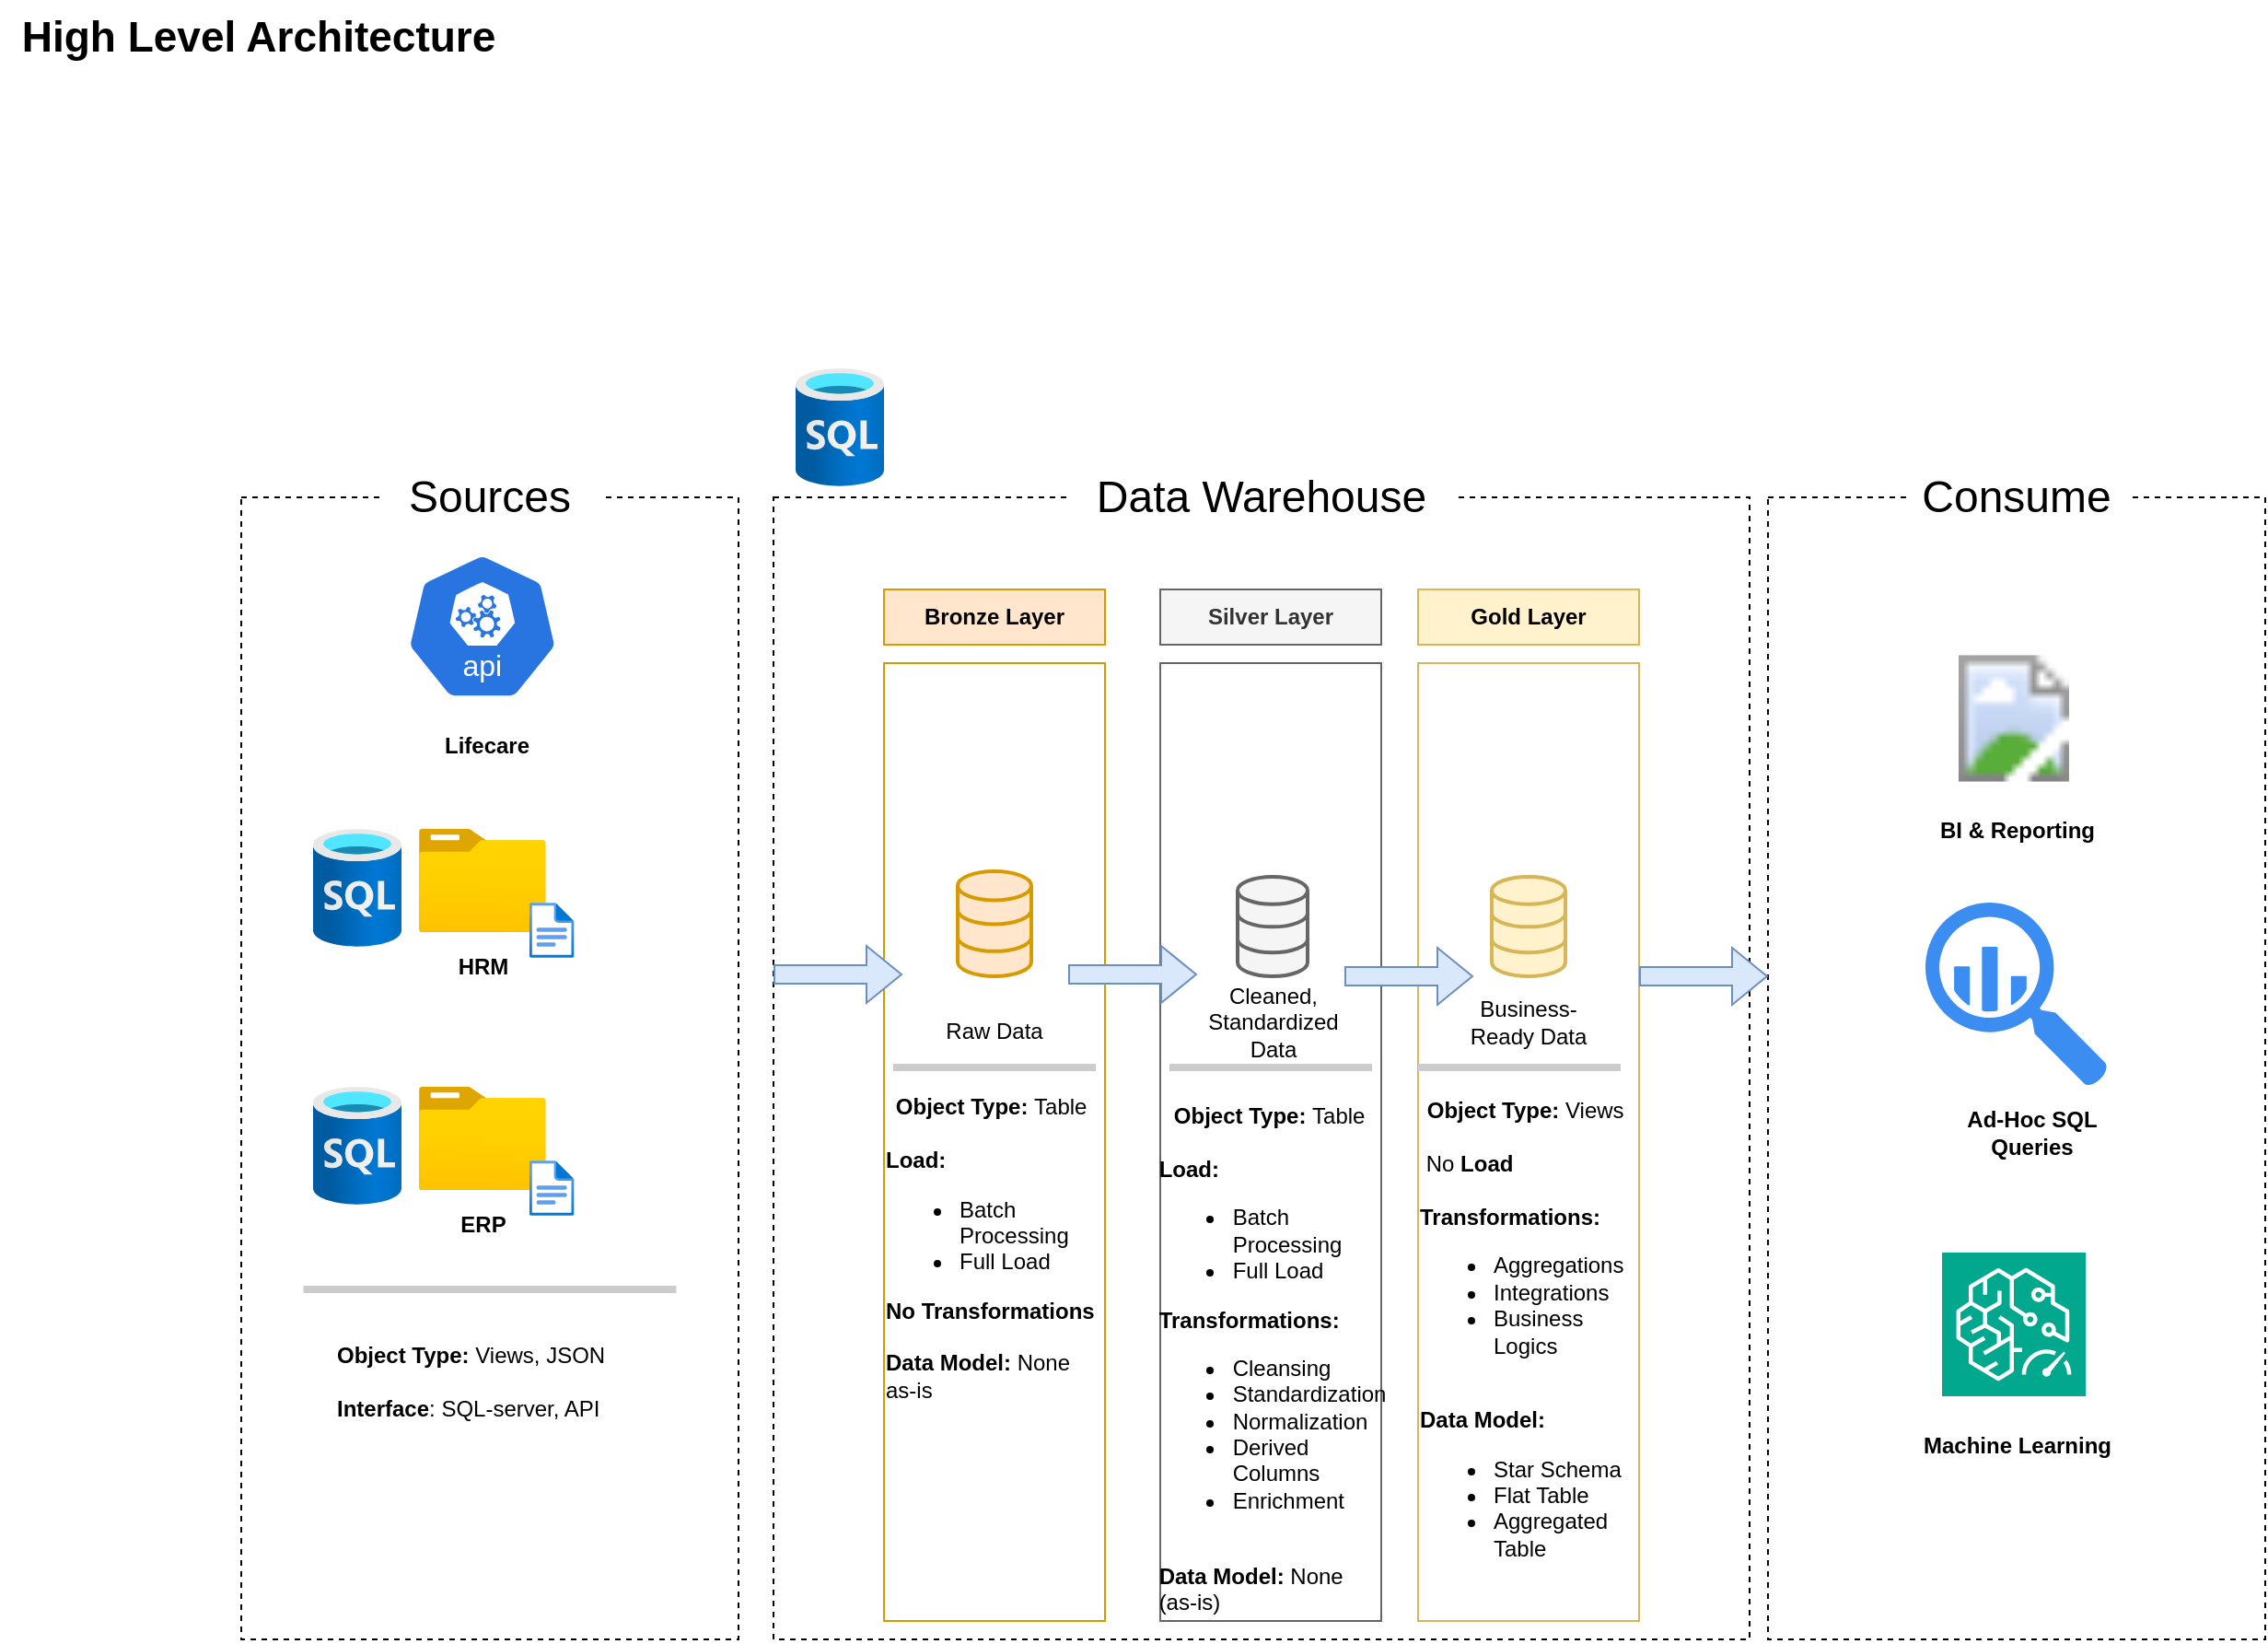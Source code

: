 <mxfile version="26.0.16">
  <diagram name="Sida-1" id="MhJn7zfzyjGHDcK_jRFw">
    <mxGraphModel dx="607" dy="738" grid="1" gridSize="10" guides="0" tooltips="1" connect="0" arrows="0" fold="1" page="1" pageScale="1" pageWidth="827" pageHeight="1169" background="none" math="0" shadow="0">
      <root>
        <mxCell id="0" />
        <mxCell id="1" parent="0" />
        <mxCell id="jNJo2oI_v9kwskUjXA3D-1" value="&lt;b&gt;&lt;font style=&quot;font-size: 23px;&quot;&gt;High Level Architecture&lt;/font&gt;&lt;/b&gt;" style="text;html=1;align=center;verticalAlign=middle;resizable=0;points=[];autosize=1;strokeColor=none;fillColor=none;" parent="1" vertex="1">
          <mxGeometry x="840" y="10" width="280" height="40" as="geometry" />
        </mxCell>
        <mxCell id="jNJo2oI_v9kwskUjXA3D-2" value="" style="rounded=0;whiteSpace=wrap;html=1;fillColor=none;dashed=1;" parent="1" vertex="1">
          <mxGeometry x="971" y="280" width="270" height="620" as="geometry" />
        </mxCell>
        <mxCell id="jNJo2oI_v9kwskUjXA3D-3" value="Sources" style="rounded=0;whiteSpace=wrap;html=1;fontSize=24;strokeColor=none;" parent="1" vertex="1">
          <mxGeometry x="1046" y="250" width="120" height="60" as="geometry" />
        </mxCell>
        <mxCell id="jNJo2oI_v9kwskUjXA3D-4" value="" style="rounded=0;whiteSpace=wrap;html=1;fillColor=none;dashed=1;" parent="1" vertex="1">
          <mxGeometry x="1260" y="280" width="530" height="620" as="geometry" />
        </mxCell>
        <mxCell id="jNJo2oI_v9kwskUjXA3D-5" value="Data Warehouse" style="rounded=0;whiteSpace=wrap;html=1;fontSize=24;strokeColor=none;" parent="1" vertex="1">
          <mxGeometry x="1420" y="250" width="210" height="60" as="geometry" />
        </mxCell>
        <mxCell id="jNJo2oI_v9kwskUjXA3D-6" value="" style="rounded=0;whiteSpace=wrap;html=1;fillColor=none;dashed=1;" parent="1" vertex="1">
          <mxGeometry x="1800" y="280" width="270" height="620" as="geometry" />
        </mxCell>
        <mxCell id="jNJo2oI_v9kwskUjXA3D-7" value="Consume" style="rounded=0;whiteSpace=wrap;html=1;fontSize=24;strokeColor=none;" parent="1" vertex="1">
          <mxGeometry x="1875" y="250" width="120" height="60" as="geometry" />
        </mxCell>
        <mxCell id="jNJo2oI_v9kwskUjXA3D-8" value="Bronze Layer" style="rounded=0;whiteSpace=wrap;html=1;fillColor=#ffe6cc;strokeColor=#d79b00;fontStyle=1" parent="1" vertex="1">
          <mxGeometry x="1320" y="330" width="120" height="30" as="geometry" />
        </mxCell>
        <mxCell id="jNJo2oI_v9kwskUjXA3D-9" value="" style="rounded=0;whiteSpace=wrap;html=1;fillColor=none;strokeColor=#d79b00;" parent="1" vertex="1">
          <mxGeometry x="1320" y="370" width="120" height="520" as="geometry" />
        </mxCell>
        <mxCell id="jNJo2oI_v9kwskUjXA3D-10" value="Silver Layer" style="rounded=0;whiteSpace=wrap;html=1;fillColor=#f5f5f5;strokeColor=#666666;fontColor=#333333;fontStyle=1" parent="1" vertex="1">
          <mxGeometry x="1470" y="330" width="120" height="30" as="geometry" />
        </mxCell>
        <mxCell id="jNJo2oI_v9kwskUjXA3D-11" value="" style="rounded=0;whiteSpace=wrap;html=1;fillColor=none;strokeColor=#666666;fontColor=#333333;" parent="1" vertex="1">
          <mxGeometry x="1470" y="370" width="120" height="520" as="geometry" />
        </mxCell>
        <mxCell id="jNJo2oI_v9kwskUjXA3D-12" value="Gold Layer" style="rounded=0;whiteSpace=wrap;html=1;fillColor=#fff2cc;strokeColor=#d6b656;fontStyle=1" parent="1" vertex="1">
          <mxGeometry x="1610" y="330" width="120" height="30" as="geometry" />
        </mxCell>
        <mxCell id="jNJo2oI_v9kwskUjXA3D-13" value="" style="rounded=0;whiteSpace=wrap;html=1;fillColor=none;strokeColor=#d6b656;" parent="1" vertex="1">
          <mxGeometry x="1610" y="370" width="120" height="520" as="geometry" />
        </mxCell>
        <mxCell id="jNJo2oI_v9kwskUjXA3D-14" value="" style="image;aspect=fixed;html=1;points=[];align=center;fontSize=12;image=img/lib/azure2/general/Folder_Blank.svg;" parent="1" vertex="1">
          <mxGeometry x="1067.4" y="460" width="69" height="56.0" as="geometry" />
        </mxCell>
        <mxCell id="jNJo2oI_v9kwskUjXA3D-17" value="" style="aspect=fixed;sketch=0;html=1;dashed=0;whitespace=wrap;verticalLabelPosition=bottom;verticalAlign=top;fillColor=#2875E2;strokeColor=#ffffff;points=[[0.005,0.63,0],[0.1,0.2,0],[0.9,0.2,0],[0.5,0,0],[0.995,0.63,0],[0.72,0.99,0],[0.5,1,0],[0.28,0.99,0]];shape=mxgraph.kubernetes.icon2;kubernetesLabel=1;prIcon=api" parent="1" vertex="1">
          <mxGeometry x="1060.24" y="310" width="83.33" height="80" as="geometry" />
        </mxCell>
        <mxCell id="jNJo2oI_v9kwskUjXA3D-18" value="" style="image;aspect=fixed;html=1;points=[];align=center;fontSize=12;image=img/lib/azure2/general/File.svg;" parent="1" vertex="1">
          <mxGeometry x="1127.4" y="500" width="24.35" height="30" as="geometry" />
        </mxCell>
        <mxCell id="jNJo2oI_v9kwskUjXA3D-19" value="" style="image;aspect=fixed;html=1;points=[];align=center;fontSize=12;image=img/lib/azure2/general/Folder_Blank.svg;" parent="1" vertex="1">
          <mxGeometry x="1067.4" y="600" width="69" height="56.0" as="geometry" />
        </mxCell>
        <mxCell id="jNJo2oI_v9kwskUjXA3D-20" value="" style="image;aspect=fixed;html=1;points=[];align=center;fontSize=12;image=img/lib/azure2/general/File.svg;" parent="1" vertex="1">
          <mxGeometry x="1127.4" y="640" width="24.35" height="30" as="geometry" />
        </mxCell>
        <mxCell id="jNJo2oI_v9kwskUjXA3D-21" value="&lt;b&gt;HRM&lt;/b&gt;" style="text;html=1;align=center;verticalAlign=middle;resizable=0;points=[];autosize=1;strokeColor=none;fillColor=none;" parent="1" vertex="1">
          <mxGeometry x="1077.4" y="520" width="50" height="30" as="geometry" />
        </mxCell>
        <mxCell id="jNJo2oI_v9kwskUjXA3D-22" value="&lt;b&gt;ERP&lt;/b&gt;" style="text;html=1;align=center;verticalAlign=middle;resizable=0;points=[];autosize=1;strokeColor=none;fillColor=none;" parent="1" vertex="1">
          <mxGeometry x="1076.73" y="660" width="50" height="30" as="geometry" />
        </mxCell>
        <mxCell id="jNJo2oI_v9kwskUjXA3D-23" value="&lt;b&gt;Lifecare&lt;/b&gt;" style="text;html=1;align=center;verticalAlign=middle;resizable=0;points=[];autosize=1;strokeColor=none;fillColor=none;" parent="1" vertex="1">
          <mxGeometry x="1069.24" y="400" width="70" height="30" as="geometry" />
        </mxCell>
        <mxCell id="jNJo2oI_v9kwskUjXA3D-24" value="&lt;font&gt;&lt;b&gt;Object Type: &lt;/b&gt;Views, JSON&lt;/font&gt;&lt;div&gt;&lt;br&gt;&lt;div&gt;&lt;font&gt;&lt;b&gt;Interface&lt;/b&gt;: SQL-server, API&lt;/font&gt;&lt;/div&gt;&lt;/div&gt;" style="text;html=1;align=left;verticalAlign=middle;resizable=0;points=[];autosize=1;strokeColor=none;fillColor=none;" parent="1" vertex="1">
          <mxGeometry x="1021" y="730" width="170" height="60" as="geometry" />
        </mxCell>
        <mxCell id="jNJo2oI_v9kwskUjXA3D-31" value="" style="endArrow=none;html=1;rounded=0;strokeColor=#CCCCCC;strokeWidth=4;" parent="1" edge="1">
          <mxGeometry width="50" height="50" relative="1" as="geometry">
            <mxPoint x="1004.75" y="710" as="sourcePoint" />
            <mxPoint x="1207.24" y="710" as="targetPoint" />
          </mxGeometry>
        </mxCell>
        <mxCell id="jNJo2oI_v9kwskUjXA3D-32" value="" style="html=1;verticalLabelPosition=bottom;align=center;labelBackgroundColor=#ffffff;verticalAlign=top;strokeWidth=2;strokeColor=#d79b00;shadow=0;dashed=0;shape=mxgraph.ios7.icons.data;fillColor=#ffe6cc;" parent="1" vertex="1">
          <mxGeometry x="1360" y="483" width="40" height="57" as="geometry" />
        </mxCell>
        <mxCell id="jNJo2oI_v9kwskUjXA3D-33" value="" style="html=1;verticalLabelPosition=bottom;align=center;labelBackgroundColor=#ffffff;verticalAlign=top;strokeWidth=2;strokeColor=#666666;shadow=0;dashed=0;shape=mxgraph.ios7.icons.data;fillColor=#f5f5f5;fontColor=#333333;" parent="1" vertex="1">
          <mxGeometry x="1512" y="486" width="38" height="54" as="geometry" />
        </mxCell>
        <mxCell id="jNJo2oI_v9kwskUjXA3D-34" value="" style="html=1;verticalLabelPosition=bottom;align=center;labelBackgroundColor=#ffffff;verticalAlign=top;strokeWidth=2;strokeColor=#d6b656;shadow=0;dashed=0;shape=mxgraph.ios7.icons.data;fillColor=#fff2cc;" parent="1" vertex="1">
          <mxGeometry x="1650" y="486" width="40" height="54" as="geometry" />
        </mxCell>
        <mxCell id="jNJo2oI_v9kwskUjXA3D-36" value="" style="shape=flexArrow;endArrow=classic;html=1;rounded=0;fillColor=#dae8fc;strokeColor=#6c8ebf;" parent="1" edge="1">
          <mxGeometry width="50" height="50" relative="1" as="geometry">
            <mxPoint x="1570" y="540" as="sourcePoint" />
            <mxPoint x="1640" y="540" as="targetPoint" />
          </mxGeometry>
        </mxCell>
        <mxCell id="jNJo2oI_v9kwskUjXA3D-38" value="" style="shape=flexArrow;endArrow=classic;html=1;rounded=0;fillColor=#dae8fc;strokeColor=#6c8ebf;" parent="1" edge="1">
          <mxGeometry width="50" height="50" relative="1" as="geometry">
            <mxPoint x="1420" y="539" as="sourcePoint" />
            <mxPoint x="1490" y="539" as="targetPoint" />
          </mxGeometry>
        </mxCell>
        <mxCell id="jNJo2oI_v9kwskUjXA3D-40" value="" style="shape=flexArrow;endArrow=classic;html=1;rounded=0;fillColor=#dae8fc;strokeColor=#6c8ebf;" parent="1" edge="1">
          <mxGeometry width="50" height="50" relative="1" as="geometry">
            <mxPoint x="1730" y="540" as="sourcePoint" />
            <mxPoint x="1800" y="540" as="targetPoint" />
          </mxGeometry>
        </mxCell>
        <mxCell id="jNJo2oI_v9kwskUjXA3D-41" value="" style="shape=flexArrow;endArrow=classic;html=1;rounded=0;fillColor=#dae8fc;strokeColor=#6c8ebf;" parent="1" edge="1">
          <mxGeometry width="50" height="50" relative="1" as="geometry">
            <mxPoint x="1260" y="539" as="sourcePoint" />
            <mxPoint x="1330" y="539" as="targetPoint" />
          </mxGeometry>
        </mxCell>
        <mxCell id="jNJo2oI_v9kwskUjXA3D-42" value="Raw Data" style="text;html=1;align=center;verticalAlign=middle;whiteSpace=wrap;rounded=0;" parent="1" vertex="1">
          <mxGeometry x="1350" y="555" width="60" height="30" as="geometry" />
        </mxCell>
        <mxCell id="jNJo2oI_v9kwskUjXA3D-43" value="Cleaned, Standardized Data" style="text;html=1;align=center;verticalAlign=middle;whiteSpace=wrap;rounded=0;" parent="1" vertex="1">
          <mxGeometry x="1486.5" y="550" width="89" height="30" as="geometry" />
        </mxCell>
        <mxCell id="jNJo2oI_v9kwskUjXA3D-44" value="Business-Ready Data" style="text;html=1;align=center;verticalAlign=middle;whiteSpace=wrap;rounded=0;" parent="1" vertex="1">
          <mxGeometry x="1630" y="550" width="80" height="30" as="geometry" />
        </mxCell>
        <mxCell id="jNJo2oI_v9kwskUjXA3D-45" value="&lt;b&gt;Object Type: &lt;/b&gt;Table&lt;b&gt;&amp;nbsp;&lt;/b&gt;&lt;div style=&quot;text-align: left;&quot;&gt;&lt;br&gt;&lt;/div&gt;&lt;div style=&quot;text-align: left;&quot;&gt;&lt;b&gt;Load:&lt;/b&gt;&lt;/div&gt;&lt;div style=&quot;text-align: left;&quot;&gt;&lt;ul&gt;&lt;li&gt;Batch Processing&lt;/li&gt;&lt;li&gt;Full Load&lt;/li&gt;&lt;/ul&gt;&lt;div&gt;&lt;b&gt;No Transformations&lt;/b&gt;&lt;/div&gt;&lt;div&gt;&lt;b&gt;&lt;br&gt;&lt;/b&gt;&lt;/div&gt;&lt;div&gt;&lt;b&gt;Data Model: &lt;/b&gt;None as-is&lt;/div&gt;&lt;/div&gt;&lt;div style=&quot;text-align: left;&quot;&gt;&lt;span style=&quot;white-space: pre;&quot;&gt;&#x9;&lt;/span&gt;&lt;br&gt;&lt;/div&gt;" style="text;html=1;align=center;verticalAlign=middle;whiteSpace=wrap;rounded=0;" parent="1" vertex="1">
          <mxGeometry x="1320" y="680" width="120" height="30" as="geometry" />
        </mxCell>
        <mxCell id="jNJo2oI_v9kwskUjXA3D-47" value="" style="endArrow=none;html=1;rounded=0;strokeColor=#CCCCCC;strokeWidth=4;" parent="1" edge="1">
          <mxGeometry width="50" height="50" relative="1" as="geometry">
            <mxPoint x="1325" y="589.5" as="sourcePoint" />
            <mxPoint x="1435" y="589.5" as="targetPoint" />
          </mxGeometry>
        </mxCell>
        <mxCell id="jNJo2oI_v9kwskUjXA3D-48" value="" style="endArrow=none;html=1;rounded=0;strokeColor=#CCCCCC;strokeWidth=4;" parent="1" edge="1">
          <mxGeometry width="50" height="50" relative="1" as="geometry">
            <mxPoint x="1475" y="589.5" as="sourcePoint" />
            <mxPoint x="1585" y="589.5" as="targetPoint" />
          </mxGeometry>
        </mxCell>
        <mxCell id="jNJo2oI_v9kwskUjXA3D-49" value="" style="endArrow=none;html=1;rounded=0;strokeColor=#CCCCCC;strokeWidth=4;" parent="1" edge="1">
          <mxGeometry width="50" height="50" relative="1" as="geometry">
            <mxPoint x="1610" y="589.5" as="sourcePoint" />
            <mxPoint x="1720" y="589.5" as="targetPoint" />
          </mxGeometry>
        </mxCell>
        <mxCell id="jNJo2oI_v9kwskUjXA3D-50" value="&lt;b&gt;Object Type: &lt;/b&gt;Table&lt;b&gt;&amp;nbsp;&lt;/b&gt;&lt;div style=&quot;text-align: left;&quot;&gt;&lt;br&gt;&lt;/div&gt;&lt;div style=&quot;text-align: left;&quot;&gt;&lt;b&gt;Load:&amp;nbsp;&lt;/b&gt;&lt;/div&gt;&lt;div style=&quot;text-align: left;&quot;&gt;&lt;ul&gt;&lt;li&gt;Batch Processing&lt;/li&gt;&lt;li&gt;Full Load&lt;/li&gt;&lt;/ul&gt;&lt;div&gt;&lt;b&gt;Transformations:&lt;/b&gt;&lt;/div&gt;&lt;div&gt;&lt;ul&gt;&lt;li&gt;Cleansing&lt;/li&gt;&lt;li&gt;Standardization&lt;/li&gt;&lt;li&gt;Normalization&lt;/li&gt;&lt;li&gt;Derived Columns&lt;/li&gt;&lt;li&gt;Enrichment&lt;/li&gt;&lt;/ul&gt;&lt;/div&gt;&lt;/div&gt;&lt;div style=&quot;text-align: left;&quot;&gt;&lt;div&gt;&lt;b&gt;&lt;br&gt;&lt;/b&gt;&lt;/div&gt;&lt;div&gt;&lt;b&gt;Data Model: &lt;/b&gt;None (as-is)&lt;/div&gt;&lt;/div&gt;&lt;div style=&quot;text-align: left;&quot;&gt;&lt;span style=&quot;white-space: pre;&quot;&gt;&#x9;&lt;/span&gt;&lt;br&gt;&lt;/div&gt;" style="text;html=1;align=center;verticalAlign=middle;whiteSpace=wrap;rounded=0;" parent="1" vertex="1">
          <mxGeometry x="1471" y="740" width="120" height="30" as="geometry" />
        </mxCell>
        <mxCell id="jNJo2oI_v9kwskUjXA3D-51" value="&lt;b&gt;Object Type: &lt;/b&gt;Views&lt;b&gt;&amp;nbsp;&lt;/b&gt;&lt;div style=&quot;text-align: left;&quot;&gt;&lt;br&gt;&lt;/div&gt;&lt;div style=&quot;text-align: left;&quot;&gt;&lt;b&gt;&amp;nbsp;&lt;/b&gt;No&amp;nbsp;&lt;b&gt;Load&lt;/b&gt;&lt;/div&gt;&lt;div style=&quot;text-align: left;&quot;&gt;&lt;b&gt;&lt;br&gt;&lt;/b&gt;&lt;/div&gt;&lt;div style=&quot;text-align: left;&quot;&gt;&lt;div&gt;&lt;b&gt;Transformations:&lt;/b&gt;&lt;/div&gt;&lt;div&gt;&lt;ul&gt;&lt;li&gt;Aggregations&lt;/li&gt;&lt;li&gt;Integrations&lt;/li&gt;&lt;li&gt;Business Logics&lt;/li&gt;&lt;/ul&gt;&lt;/div&gt;&lt;/div&gt;&lt;div style=&quot;text-align: left;&quot;&gt;&lt;div&gt;&lt;b&gt;&lt;br&gt;&lt;/b&gt;&lt;/div&gt;&lt;div&gt;&lt;b&gt;Data Model:&amp;nbsp;&lt;/b&gt;&lt;/div&gt;&lt;div&gt;&lt;ul&gt;&lt;li&gt;Star Schema&lt;/li&gt;&lt;li&gt;Flat Table&lt;/li&gt;&lt;li&gt;Aggregated Table&lt;/li&gt;&lt;/ul&gt;&lt;/div&gt;&lt;/div&gt;&lt;div style=&quot;text-align: left;&quot;&gt;&lt;span style=&quot;white-space: pre;&quot;&gt;&#x9;&lt;/span&gt;&lt;br&gt;&lt;/div&gt;" style="text;html=1;align=center;verticalAlign=middle;whiteSpace=wrap;rounded=0;" parent="1" vertex="1">
          <mxGeometry x="1610" y="730" width="120" height="30" as="geometry" />
        </mxCell>
        <mxCell id="jNJo2oI_v9kwskUjXA3D-52" value="" style="image;aspect=fixed;html=1;points=[];align=center;fontSize=12;image=img/lib/azure2/power_platform/PowerBI.svg;" parent="1" vertex="1">
          <mxGeometry x="1903.5" y="360" width="60" height="80" as="geometry" />
        </mxCell>
        <mxCell id="jNJo2oI_v9kwskUjXA3D-53" value="" style="sketch=0;html=1;aspect=fixed;strokeColor=none;shadow=0;fillColor=#3B8DF1;verticalAlign=top;labelPosition=center;verticalLabelPosition=bottom;shape=mxgraph.gcp2.big_query" parent="1" vertex="1">
          <mxGeometry x="1885.5" y="500" width="99" height="100" as="geometry" />
        </mxCell>
        <mxCell id="jNJo2oI_v9kwskUjXA3D-54" value="" style="sketch=0;points=[[0,0,0],[0.25,0,0],[0.5,0,0],[0.75,0,0],[1,0,0],[0,1,0],[0.25,1,0],[0.5,1,0],[0.75,1,0],[1,1,0],[0,0.25,0],[0,0.5,0],[0,0.75,0],[1,0.25,0],[1,0.5,0],[1,0.75,0]];outlineConnect=0;fontColor=#232F3E;fillColor=#01A88D;strokeColor=#ffffff;dashed=0;verticalLabelPosition=bottom;verticalAlign=top;align=center;html=1;fontSize=12;fontStyle=0;aspect=fixed;shape=mxgraph.aws4.resourceIcon;resIcon=mxgraph.aws4.elastic_inference_2;" parent="1" vertex="1">
          <mxGeometry x="1894.5" y="690" width="78" height="78" as="geometry" />
        </mxCell>
        <mxCell id="jNJo2oI_v9kwskUjXA3D-55" value="BI &amp;amp; Reporting&lt;div&gt;&lt;br&gt;&lt;/div&gt;" style="text;html=1;align=center;verticalAlign=middle;whiteSpace=wrap;rounded=0;fontStyle=1" parent="1" vertex="1">
          <mxGeometry x="1877.5" y="453" width="115" height="30" as="geometry" />
        </mxCell>
        <mxCell id="jNJo2oI_v9kwskUjXA3D-57" value="&lt;div&gt;Ad-Hoc SQL Queries&lt;/div&gt;" style="text;html=1;align=center;verticalAlign=middle;whiteSpace=wrap;rounded=0;fontStyle=1" parent="1" vertex="1">
          <mxGeometry x="1885.5" y="610" width="115" height="30" as="geometry" />
        </mxCell>
        <mxCell id="jNJo2oI_v9kwskUjXA3D-58" value="Machine Learning" style="text;html=1;align=center;verticalAlign=middle;whiteSpace=wrap;rounded=0;fontStyle=1" parent="1" vertex="1">
          <mxGeometry x="1877.5" y="780" width="115" height="30" as="geometry" />
        </mxCell>
        <mxCell id="jNJo2oI_v9kwskUjXA3D-59" value="" style="image;aspect=fixed;html=1;points=[];align=center;fontSize=12;image=img/lib/azure2/databases/SQL_Database.svg;" parent="1" vertex="1">
          <mxGeometry x="1272" y="210" width="48" height="64" as="geometry" />
        </mxCell>
        <mxCell id="ppmPB_F46ZG9yFt1RUQ2-1" value="" style="image;aspect=fixed;html=1;points=[];align=center;fontSize=12;image=img/lib/azure2/databases/SQL_Database.svg;" vertex="1" parent="1">
          <mxGeometry x="1010" y="460" width="48" height="64" as="geometry" />
        </mxCell>
        <mxCell id="ppmPB_F46ZG9yFt1RUQ2-2" value="" style="image;aspect=fixed;html=1;points=[];align=center;fontSize=12;image=img/lib/azure2/databases/SQL_Database.svg;" vertex="1" parent="1">
          <mxGeometry x="1010" y="600" width="48" height="64" as="geometry" />
        </mxCell>
      </root>
    </mxGraphModel>
  </diagram>
</mxfile>
